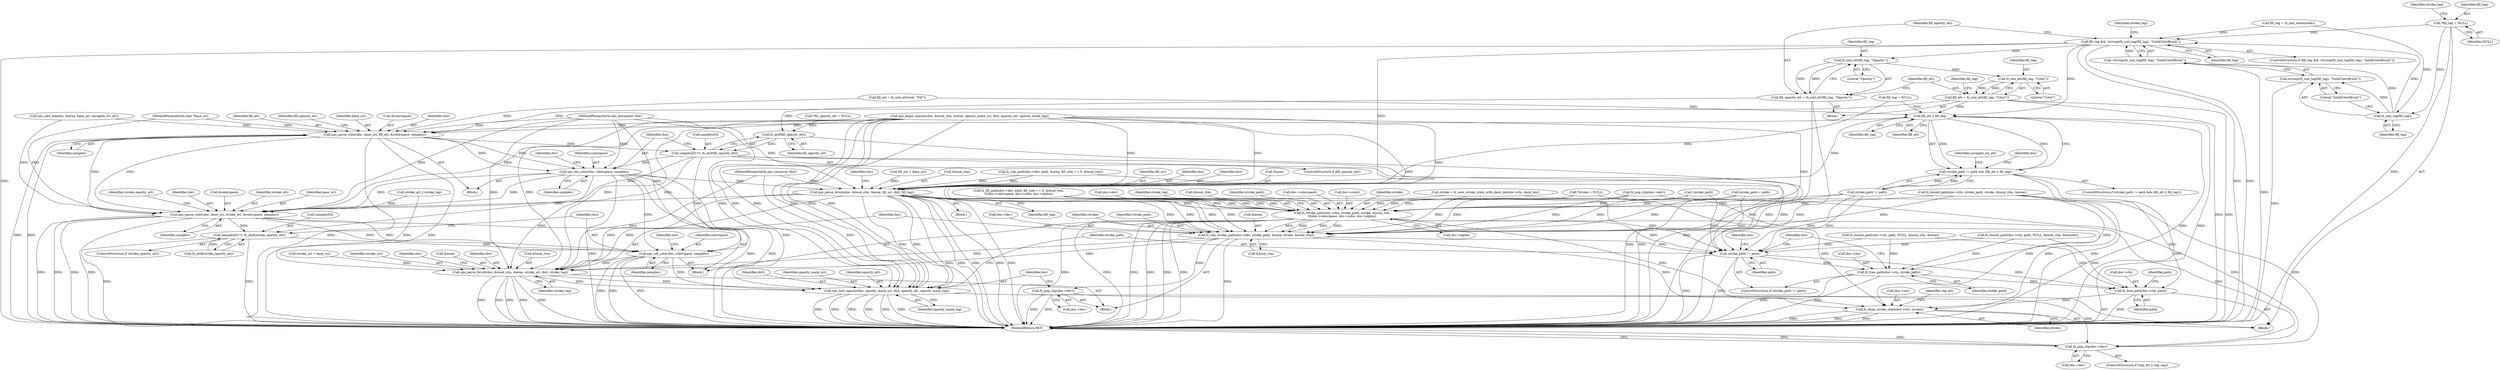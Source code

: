 digraph "0_ghostscript_60dabde18d7fe12b19da8b509bdfee9cc886aafc_3@pointer" {
"1000135" [label="(Call,*fill_tag = NULL)"];
"1000404" [label="(Call,fill_tag && !strcmp(fz_xml_tag(fill_tag), \"SolidColorBrush\"))"];
"1000414" [label="(Call,fz_xml_att(fill_tag, \"Opacity\"))"];
"1000412" [label="(Call,fill_opacity_att = fz_xml_att(fill_tag, \"Opacity\"))"];
"1000810" [label="(Call,fz_atof(fill_opacity_att))"];
"1000806" [label="(Call,samples[0] *= fz_atof(fill_opacity_att))"];
"1000812" [label="(Call,xps_set_color(doc, colorspace, samples))"];
"1000850" [label="(Call,xps_parse_brush(doc, &local_ctm, &area, fill_uri, dict, fill_tag))"];
"1000866" [label="(Call,xps_parse_color(doc, base_uri, stroke_att, &colorspace, samples))"];
"1000875" [label="(Call,samples[0] *= fz_atof(stroke_opacity_att))"];
"1000881" [label="(Call,xps_set_color(doc, colorspace, samples))"];
"1000915" [label="(Call,xps_parse_brush(doc, &local_ctm, &area, stroke_uri, dict, stroke_tag))"];
"1000928" [label="(Call,xps_end_opacity(doc, opacity_mask_uri, dict, opacity_att, opacity_mask_tag))"];
"1000885" [label="(Call,fz_stroke_path(doc->dev, stroke_path, stroke, &local_ctm,\n\t\t\tdoc->colorspace, doc->color, doc->alpha))"];
"1000905" [label="(Call,fz_clip_stroke_path(doc->dev, stroke_path, &area, stroke, &local_ctm))"];
"1000924" [label="(Call,fz_pop_clip(doc->dev))"];
"1000960" [label="(Call,fz_pop_clip(doc->dev))"];
"1000935" [label="(Call,stroke_path != path)"];
"1000938" [label="(Call,fz_free_path(doc->ctx, stroke_path))"];
"1000943" [label="(Call,fz_free_path(doc->ctx, path))"];
"1000951" [label="(Call,fz_drop_stroke_state(doc->ctx, stroke))"];
"1000419" [label="(Call,fz_xml_att(fill_tag, \"Color\"))"];
"1000417" [label="(Call,fill_att = fz_xml_att(fill_tag, \"Color\"))"];
"1000745" [label="(Call,fill_att || fill_tag)"];
"1000741" [label="(Call,stroke_path != path && (fill_att || fill_tag))"];
"1000797" [label="(Call,xps_parse_color(doc, base_uri, fill_att, &colorspace, samples))"];
"1000408" [label="(Call,fz_xml_tag(fill_tag))"];
"1000406" [label="(Call,!strcmp(fz_xml_tag(fill_tag), \"SolidColorBrush\"))"];
"1000407" [label="(Call,strcmp(fz_xml_tag(fill_tag), \"SolidColorBrush\"))"];
"1000422" [label="(Call,fill_tag = NULL)"];
"1000869" [label="(Identifier,stroke_att)"];
"1000419" [label="(Call,fz_xml_att(fill_tag, \"Color\"))"];
"1000930" [label="(Identifier,opacity_mask_uri)"];
"1000919" [label="(Call,&area)"];
"1000960" [label="(Call,fz_pop_clip(doc->dev))"];
"1000726" [label="(Call,stroke_att || stroke_tag)"];
"1000925" [label="(Call,doc->dev)"];
"1000799" [label="(Identifier,base_uri)"];
"1000868" [label="(Identifier,base_uri)"];
"1000406" [label="(Call,!strcmp(fz_xml_tag(fill_tag), \"SolidColorBrush\"))"];
"1000415" [label="(Identifier,fill_tag)"];
"1000876" [label="(Call,samples[0])"];
"1000932" [label="(Identifier,opacity_att)"];
"1000912" [label="(Identifier,stroke)"];
"1000922" [label="(Identifier,dict)"];
"1000884" [label="(Identifier,samples)"];
"1000859" [label="(Call,fz_pop_clip(doc->dev))"];
"1000747" [label="(Identifier,fill_tag)"];
"1000336" [label="(Call,fill_uri = base_uri)"];
"1000813" [label="(Identifier,doc)"];
"1000909" [label="(Identifier,stroke_path)"];
"1000893" [label="(Call,doc->colorspace)"];
"1000742" [label="(Call,stroke_path != path)"];
"1000904" [label="(Block,)"];
"1000200" [label="(Call,fill_att = fz_xml_att(root, \"Fill\"))"];
"1000949" [label="(Identifier,path)"];
"1000937" [label="(Identifier,path)"];
"1000807" [label="(Call,samples[0])"];
"1000947" [label="(Identifier,path)"];
"1000910" [label="(Call,&area)"];
"1000778" [label="(Call,xps_add_link(doc, &area, base_uri, navigate_uri_att))"];
"1000405" [label="(Identifier,fill_tag)"];
"1000896" [label="(Call,doc->color)"];
"1000944" [label="(Call,doc->ctx)"];
"1000140" [label="(Identifier,stroke_tag)"];
"1000890" [label="(Identifier,stroke)"];
"1000815" [label="(Identifier,samples)"];
"1000866" [label="(Call,xps_parse_color(doc, base_uri, stroke_att, &colorspace, samples))"];
"1000722" [label="(Call,stroke_path = path)"];
"1000934" [label="(ControlStructure,if (stroke_path != path))"];
"1000852" [label="(Call,&local_ctm)"];
"1000427" [label="(Identifier,stroke_tag)"];
"1000413" [label="(Identifier,fill_opacity_att)"];
"1000409" [label="(Identifier,fill_tag)"];
"1000886" [label="(Call,doc->dev)"];
"1000137" [label="(Identifier,NULL)"];
"1000955" [label="(Identifier,stroke)"];
"1000147" [label="(Call,*fill_opacity_att = NULL)"];
"1000838" [label="(Call,fz_clip_path(doc->dev, path, &area, fill_rule == 0, &local_ctm))"];
"1000903" [label="(Identifier,stroke_tag)"];
"1000933" [label="(Identifier,opacity_mask_tag)"];
"1000414" [label="(Call,fz_xml_att(fill_tag, \"Opacity\"))"];
"1000810" [label="(Call,fz_atof(fill_opacity_att))"];
"1000854" [label="(Call,&area)"];
"1000766" [label="(Call,fz_bound_path(doc->ctx, path, NULL, &local_ctm, &area))"];
"1000408" [label="(Call,fz_xml_tag(fill_tag))"];
"1000929" [label="(Identifier,doc)"];
"1000883" [label="(Identifier,colorspace)"];
"1000745" [label="(Call,fill_att || fill_tag)"];
"1000891" [label="(Call,&local_ctm)"];
"1000485" [label="(Call,stroke = fz_new_stroke_state_with_dash_len(doc->ctx, dash_len))"];
"1000777" [label="(Identifier,navigate_uri_att)"];
"1000861" [label="(Identifier,doc)"];
"1000416" [label="(Literal,\"Opacity\")"];
"1000942" [label="(Identifier,stroke_path)"];
"1000915" [label="(Call,xps_parse_brush(doc, &local_ctm, &area, stroke_uri, dict, stroke_tag))"];
"1000720" [label="(Call,!stroke_path)"];
"1000945" [label="(Identifier,doc)"];
"1000875" [label="(Call,samples[0] *= fz_atof(stroke_opacity_att))"];
"1000887" [label="(Identifier,doc)"];
"1000423" [label="(Identifier,fill_tag)"];
"1000906" [label="(Call,doc->dev)"];
"1000740" [label="(ControlStructure,if (stroke_path != path && (fill_att || fill_tag)))"];
"1000837" [label="(Block,)"];
"1000940" [label="(Identifier,doc)"];
"1000928" [label="(Call,xps_end_opacity(doc, opacity_mask_uri, dict, opacity_att, opacity_mask_tag))"];
"1000801" [label="(Call,&colorspace)"];
"1000421" [label="(Literal,\"Color\")"];
"1000339" [label="(Call,stroke_uri = base_uri)"];
"1000850" [label="(Call,xps_parse_brush(doc, &local_ctm, &area, fill_uri, dict, fill_tag))"];
"1000804" [label="(ControlStructure,if (fill_opacity_att))"];
"1000926" [label="(Identifier,doc)"];
"1000952" [label="(Call,doc->ctx)"];
"1000905" [label="(Call,fz_clip_stroke_path(doc->dev, stroke_path, &area, stroke, &local_ctm))"];
"1000741" [label="(Call,stroke_path != path && (fill_att || fill_tag))"];
"1000752" [label="(Identifier,doc)"];
"1000164" [label="(Call,*stroke = NULL)"];
"1000750" [label="(Call,fz_bound_path(doc->ctx, path, NULL, &local_ctm, &bounds))"];
"1000412" [label="(Call,fill_opacity_att = fz_xml_att(fill_tag, \"Opacity\"))"];
"1000865" [label="(Block,)"];
"1000818" [label="(Identifier,doc)"];
"1000784" [label="(Call,xps_begin_opacity(doc, &local_ctm, &area, opacity_mask_uri, dict, opacity_att, opacity_mask_tag))"];
"1000105" [label="(MethodParameterIn,xps_document *doc)"];
"1000899" [label="(Call,doc->alpha)"];
"1000879" [label="(Call,fz_atof(stroke_opacity_att))"];
"1000417" [label="(Call,fill_att = fz_xml_att(fill_tag, \"Color\"))"];
"1000889" [label="(Identifier,stroke_path)"];
"1000951" [label="(Call,fz_drop_stroke_state(doc->ctx, stroke))"];
"1000939" [label="(Call,doc->ctx)"];
"1000923" [label="(Identifier,stroke_tag)"];
"1000856" [label="(Identifier,fill_uri)"];
"1000816" [label="(Call,fz_fill_path(doc->dev, path, fill_rule == 0, &local_ctm,\n\t\t\tdoc->colorspace, doc->color, doc->alpha))"];
"1000798" [label="(Identifier,doc)"];
"1000924" [label="(Call,fz_pop_clip(doc->dev))"];
"1000882" [label="(Identifier,doc)"];
"1000135" [label="(Call,*fill_tag = NULL)"];
"1000814" [label="(Identifier,colorspace)"];
"1000881" [label="(Call,xps_set_color(doc, colorspace, samples))"];
"1000916" [label="(Identifier,doc)"];
"1000943" [label="(Call,fz_free_path(doc->ctx, path))"];
"1000800" [label="(Identifier,fill_att)"];
"1000885" [label="(Call,fz_stroke_path(doc->dev, stroke_path, stroke, &local_ctm,\n\t\t\tdoc->colorspace, doc->color, doc->alpha))"];
"1000312" [label="(Call,fill_tag = fz_xml_down(node))"];
"1000858" [label="(Identifier,fill_tag)"];
"1000403" [label="(ControlStructure,if (fill_tag && !strcmp(fz_xml_tag(fill_tag), \"SolidColorBrush\")))"];
"1000404" [label="(Call,fill_tag && !strcmp(fz_xml_tag(fill_tag), \"SolidColorBrush\"))"];
"1000805" [label="(Identifier,fill_opacity_att)"];
"1000730" [label="(Call,fz_bound_path(doc->ctx, stroke_path, stroke, &local_ctm, &area))"];
"1000958" [label="(Identifier,clip_att)"];
"1000796" [label="(Block,)"];
"1000806" [label="(Call,samples[0] *= fz_atof(fill_opacity_att))"];
"1000913" [label="(Call,&local_ctm)"];
"1000803" [label="(Identifier,samples)"];
"1000961" [label="(Call,doc->dev)"];
"1000873" [label="(ControlStructure,if (stroke_opacity_att))"];
"1000851" [label="(Identifier,doc)"];
"1000410" [label="(Literal,\"SolidColorBrush\")"];
"1000964" [label="(MethodReturn,RET)"];
"1000936" [label="(Identifier,stroke_path)"];
"1000872" [label="(Identifier,samples)"];
"1000107" [label="(MethodParameterIn,char *base_uri)"];
"1000917" [label="(Call,&local_ctm)"];
"1000746" [label="(Identifier,fill_att)"];
"1000418" [label="(Identifier,fill_att)"];
"1000136" [label="(Identifier,fill_tag)"];
"1000407" [label="(Call,strcmp(fz_xml_tag(fill_tag), \"SolidColorBrush\"))"];
"1000797" [label="(Call,xps_parse_color(doc, base_uri, fill_att, &colorspace, samples))"];
"1000935" [label="(Call,stroke_path != path)"];
"1000874" [label="(Identifier,stroke_opacity_att)"];
"1000931" [label="(Identifier,dict)"];
"1000857" [label="(Identifier,dict)"];
"1000867" [label="(Identifier,doc)"];
"1000108" [label="(MethodParameterIn,xps_resource *dict)"];
"1000420" [label="(Identifier,fill_tag)"];
"1000938" [label="(Call,fz_free_path(doc->ctx, stroke_path))"];
"1000870" [label="(Call,&colorspace)"];
"1000921" [label="(Identifier,stroke_uri)"];
"1000956" [label="(ControlStructure,if (clip_att || clip_tag))"];
"1000811" [label="(Identifier,fill_opacity_att)"];
"1000812" [label="(Call,xps_set_color(doc, colorspace, samples))"];
"1000411" [label="(Block,)"];
"1000110" [label="(Block,)"];
"1000135" -> "1000110"  [label="AST: "];
"1000135" -> "1000137"  [label="CFG: "];
"1000136" -> "1000135"  [label="AST: "];
"1000137" -> "1000135"  [label="AST: "];
"1000140" -> "1000135"  [label="CFG: "];
"1000135" -> "1000964"  [label="DDG: "];
"1000135" -> "1000404"  [label="DDG: "];
"1000135" -> "1000408"  [label="DDG: "];
"1000404" -> "1000403"  [label="AST: "];
"1000404" -> "1000405"  [label="CFG: "];
"1000404" -> "1000406"  [label="CFG: "];
"1000405" -> "1000404"  [label="AST: "];
"1000406" -> "1000404"  [label="AST: "];
"1000413" -> "1000404"  [label="CFG: "];
"1000427" -> "1000404"  [label="CFG: "];
"1000404" -> "1000964"  [label="DDG: "];
"1000404" -> "1000964"  [label="DDG: "];
"1000404" -> "1000964"  [label="DDG: "];
"1000408" -> "1000404"  [label="DDG: "];
"1000312" -> "1000404"  [label="DDG: "];
"1000406" -> "1000404"  [label="DDG: "];
"1000404" -> "1000414"  [label="DDG: "];
"1000404" -> "1000745"  [label="DDG: "];
"1000404" -> "1000850"  [label="DDG: "];
"1000414" -> "1000412"  [label="AST: "];
"1000414" -> "1000416"  [label="CFG: "];
"1000415" -> "1000414"  [label="AST: "];
"1000416" -> "1000414"  [label="AST: "];
"1000412" -> "1000414"  [label="CFG: "];
"1000414" -> "1000412"  [label="DDG: "];
"1000414" -> "1000412"  [label="DDG: "];
"1000414" -> "1000419"  [label="DDG: "];
"1000412" -> "1000411"  [label="AST: "];
"1000413" -> "1000412"  [label="AST: "];
"1000418" -> "1000412"  [label="CFG: "];
"1000412" -> "1000964"  [label="DDG: "];
"1000412" -> "1000964"  [label="DDG: "];
"1000412" -> "1000810"  [label="DDG: "];
"1000810" -> "1000806"  [label="AST: "];
"1000810" -> "1000811"  [label="CFG: "];
"1000811" -> "1000810"  [label="AST: "];
"1000806" -> "1000810"  [label="CFG: "];
"1000810" -> "1000964"  [label="DDG: "];
"1000810" -> "1000806"  [label="DDG: "];
"1000147" -> "1000810"  [label="DDG: "];
"1000806" -> "1000804"  [label="AST: "];
"1000807" -> "1000806"  [label="AST: "];
"1000813" -> "1000806"  [label="CFG: "];
"1000806" -> "1000964"  [label="DDG: "];
"1000806" -> "1000964"  [label="DDG: "];
"1000797" -> "1000806"  [label="DDG: "];
"1000806" -> "1000812"  [label="DDG: "];
"1000806" -> "1000866"  [label="DDG: "];
"1000806" -> "1000875"  [label="DDG: "];
"1000806" -> "1000881"  [label="DDG: "];
"1000812" -> "1000796"  [label="AST: "];
"1000812" -> "1000815"  [label="CFG: "];
"1000813" -> "1000812"  [label="AST: "];
"1000814" -> "1000812"  [label="AST: "];
"1000815" -> "1000812"  [label="AST: "];
"1000818" -> "1000812"  [label="CFG: "];
"1000812" -> "1000964"  [label="DDG: "];
"1000812" -> "1000964"  [label="DDG: "];
"1000812" -> "1000964"  [label="DDG: "];
"1000797" -> "1000812"  [label="DDG: "];
"1000797" -> "1000812"  [label="DDG: "];
"1000105" -> "1000812"  [label="DDG: "];
"1000812" -> "1000850"  [label="DDG: "];
"1000812" -> "1000866"  [label="DDG: "];
"1000812" -> "1000866"  [label="DDG: "];
"1000812" -> "1000881"  [label="DDG: "];
"1000812" -> "1000915"  [label="DDG: "];
"1000812" -> "1000928"  [label="DDG: "];
"1000850" -> "1000837"  [label="AST: "];
"1000850" -> "1000858"  [label="CFG: "];
"1000851" -> "1000850"  [label="AST: "];
"1000852" -> "1000850"  [label="AST: "];
"1000854" -> "1000850"  [label="AST: "];
"1000856" -> "1000850"  [label="AST: "];
"1000857" -> "1000850"  [label="AST: "];
"1000858" -> "1000850"  [label="AST: "];
"1000861" -> "1000850"  [label="CFG: "];
"1000850" -> "1000964"  [label="DDG: "];
"1000850" -> "1000964"  [label="DDG: "];
"1000850" -> "1000964"  [label="DDG: "];
"1000850" -> "1000964"  [label="DDG: "];
"1000850" -> "1000964"  [label="DDG: "];
"1000784" -> "1000850"  [label="DDG: "];
"1000784" -> "1000850"  [label="DDG: "];
"1000105" -> "1000850"  [label="DDG: "];
"1000838" -> "1000850"  [label="DDG: "];
"1000838" -> "1000850"  [label="DDG: "];
"1000336" -> "1000850"  [label="DDG: "];
"1000108" -> "1000850"  [label="DDG: "];
"1000745" -> "1000850"  [label="DDG: "];
"1000422" -> "1000850"  [label="DDG: "];
"1000850" -> "1000866"  [label="DDG: "];
"1000850" -> "1000885"  [label="DDG: "];
"1000850" -> "1000905"  [label="DDG: "];
"1000850" -> "1000905"  [label="DDG: "];
"1000850" -> "1000915"  [label="DDG: "];
"1000850" -> "1000915"  [label="DDG: "];
"1000850" -> "1000928"  [label="DDG: "];
"1000850" -> "1000928"  [label="DDG: "];
"1000866" -> "1000865"  [label="AST: "];
"1000866" -> "1000872"  [label="CFG: "];
"1000867" -> "1000866"  [label="AST: "];
"1000868" -> "1000866"  [label="AST: "];
"1000869" -> "1000866"  [label="AST: "];
"1000870" -> "1000866"  [label="AST: "];
"1000872" -> "1000866"  [label="AST: "];
"1000874" -> "1000866"  [label="CFG: "];
"1000866" -> "1000964"  [label="DDG: "];
"1000866" -> "1000964"  [label="DDG: "];
"1000866" -> "1000964"  [label="DDG: "];
"1000866" -> "1000964"  [label="DDG: "];
"1000784" -> "1000866"  [label="DDG: "];
"1000105" -> "1000866"  [label="DDG: "];
"1000778" -> "1000866"  [label="DDG: "];
"1000797" -> "1000866"  [label="DDG: "];
"1000797" -> "1000866"  [label="DDG: "];
"1000107" -> "1000866"  [label="DDG: "];
"1000726" -> "1000866"  [label="DDG: "];
"1000866" -> "1000875"  [label="DDG: "];
"1000866" -> "1000881"  [label="DDG: "];
"1000866" -> "1000881"  [label="DDG: "];
"1000875" -> "1000873"  [label="AST: "];
"1000875" -> "1000879"  [label="CFG: "];
"1000876" -> "1000875"  [label="AST: "];
"1000879" -> "1000875"  [label="AST: "];
"1000882" -> "1000875"  [label="CFG: "];
"1000875" -> "1000964"  [label="DDG: "];
"1000875" -> "1000964"  [label="DDG: "];
"1000879" -> "1000875"  [label="DDG: "];
"1000875" -> "1000881"  [label="DDG: "];
"1000881" -> "1000865"  [label="AST: "];
"1000881" -> "1000884"  [label="CFG: "];
"1000882" -> "1000881"  [label="AST: "];
"1000883" -> "1000881"  [label="AST: "];
"1000884" -> "1000881"  [label="AST: "];
"1000887" -> "1000881"  [label="CFG: "];
"1000881" -> "1000964"  [label="DDG: "];
"1000881" -> "1000964"  [label="DDG: "];
"1000881" -> "1000964"  [label="DDG: "];
"1000105" -> "1000881"  [label="DDG: "];
"1000881" -> "1000915"  [label="DDG: "];
"1000881" -> "1000928"  [label="DDG: "];
"1000915" -> "1000904"  [label="AST: "];
"1000915" -> "1000923"  [label="CFG: "];
"1000916" -> "1000915"  [label="AST: "];
"1000917" -> "1000915"  [label="AST: "];
"1000919" -> "1000915"  [label="AST: "];
"1000921" -> "1000915"  [label="AST: "];
"1000922" -> "1000915"  [label="AST: "];
"1000923" -> "1000915"  [label="AST: "];
"1000926" -> "1000915"  [label="CFG: "];
"1000915" -> "1000964"  [label="DDG: "];
"1000915" -> "1000964"  [label="DDG: "];
"1000915" -> "1000964"  [label="DDG: "];
"1000915" -> "1000964"  [label="DDG: "];
"1000915" -> "1000964"  [label="DDG: "];
"1000784" -> "1000915"  [label="DDG: "];
"1000784" -> "1000915"  [label="DDG: "];
"1000105" -> "1000915"  [label="DDG: "];
"1000905" -> "1000915"  [label="DDG: "];
"1000905" -> "1000915"  [label="DDG: "];
"1000339" -> "1000915"  [label="DDG: "];
"1000108" -> "1000915"  [label="DDG: "];
"1000726" -> "1000915"  [label="DDG: "];
"1000915" -> "1000928"  [label="DDG: "];
"1000915" -> "1000928"  [label="DDG: "];
"1000928" -> "1000110"  [label="AST: "];
"1000928" -> "1000933"  [label="CFG: "];
"1000929" -> "1000928"  [label="AST: "];
"1000930" -> "1000928"  [label="AST: "];
"1000931" -> "1000928"  [label="AST: "];
"1000932" -> "1000928"  [label="AST: "];
"1000933" -> "1000928"  [label="AST: "];
"1000936" -> "1000928"  [label="CFG: "];
"1000928" -> "1000964"  [label="DDG: "];
"1000928" -> "1000964"  [label="DDG: "];
"1000928" -> "1000964"  [label="DDG: "];
"1000928" -> "1000964"  [label="DDG: "];
"1000928" -> "1000964"  [label="DDG: "];
"1000928" -> "1000964"  [label="DDG: "];
"1000784" -> "1000928"  [label="DDG: "];
"1000784" -> "1000928"  [label="DDG: "];
"1000784" -> "1000928"  [label="DDG: "];
"1000784" -> "1000928"  [label="DDG: "];
"1000784" -> "1000928"  [label="DDG: "];
"1000105" -> "1000928"  [label="DDG: "];
"1000108" -> "1000928"  [label="DDG: "];
"1000885" -> "1000865"  [label="AST: "];
"1000885" -> "1000899"  [label="CFG: "];
"1000886" -> "1000885"  [label="AST: "];
"1000889" -> "1000885"  [label="AST: "];
"1000890" -> "1000885"  [label="AST: "];
"1000891" -> "1000885"  [label="AST: "];
"1000893" -> "1000885"  [label="AST: "];
"1000896" -> "1000885"  [label="AST: "];
"1000899" -> "1000885"  [label="AST: "];
"1000903" -> "1000885"  [label="CFG: "];
"1000885" -> "1000964"  [label="DDG: "];
"1000885" -> "1000964"  [label="DDG: "];
"1000885" -> "1000964"  [label="DDG: "];
"1000885" -> "1000964"  [label="DDG: "];
"1000885" -> "1000964"  [label="DDG: "];
"1000885" -> "1000964"  [label="DDG: "];
"1000816" -> "1000885"  [label="DDG: "];
"1000816" -> "1000885"  [label="DDG: "];
"1000816" -> "1000885"  [label="DDG: "];
"1000816" -> "1000885"  [label="DDG: "];
"1000816" -> "1000885"  [label="DDG: "];
"1000859" -> "1000885"  [label="DDG: "];
"1000720" -> "1000885"  [label="DDG: "];
"1000742" -> "1000885"  [label="DDG: "];
"1000722" -> "1000885"  [label="DDG: "];
"1000485" -> "1000885"  [label="DDG: "];
"1000730" -> "1000885"  [label="DDG: "];
"1000164" -> "1000885"  [label="DDG: "];
"1000784" -> "1000885"  [label="DDG: "];
"1000885" -> "1000905"  [label="DDG: "];
"1000885" -> "1000905"  [label="DDG: "];
"1000885" -> "1000905"  [label="DDG: "];
"1000885" -> "1000905"  [label="DDG: "];
"1000885" -> "1000935"  [label="DDG: "];
"1000885" -> "1000951"  [label="DDG: "];
"1000885" -> "1000960"  [label="DDG: "];
"1000905" -> "1000904"  [label="AST: "];
"1000905" -> "1000913"  [label="CFG: "];
"1000906" -> "1000905"  [label="AST: "];
"1000909" -> "1000905"  [label="AST: "];
"1000910" -> "1000905"  [label="AST: "];
"1000912" -> "1000905"  [label="AST: "];
"1000913" -> "1000905"  [label="AST: "];
"1000916" -> "1000905"  [label="CFG: "];
"1000905" -> "1000964"  [label="DDG: "];
"1000816" -> "1000905"  [label="DDG: "];
"1000816" -> "1000905"  [label="DDG: "];
"1000859" -> "1000905"  [label="DDG: "];
"1000720" -> "1000905"  [label="DDG: "];
"1000742" -> "1000905"  [label="DDG: "];
"1000722" -> "1000905"  [label="DDG: "];
"1000784" -> "1000905"  [label="DDG: "];
"1000784" -> "1000905"  [label="DDG: "];
"1000485" -> "1000905"  [label="DDG: "];
"1000730" -> "1000905"  [label="DDG: "];
"1000164" -> "1000905"  [label="DDG: "];
"1000905" -> "1000924"  [label="DDG: "];
"1000905" -> "1000935"  [label="DDG: "];
"1000905" -> "1000951"  [label="DDG: "];
"1000924" -> "1000904"  [label="AST: "];
"1000924" -> "1000925"  [label="CFG: "];
"1000925" -> "1000924"  [label="AST: "];
"1000929" -> "1000924"  [label="CFG: "];
"1000924" -> "1000964"  [label="DDG: "];
"1000924" -> "1000964"  [label="DDG: "];
"1000924" -> "1000960"  [label="DDG: "];
"1000960" -> "1000956"  [label="AST: "];
"1000960" -> "1000961"  [label="CFG: "];
"1000961" -> "1000960"  [label="AST: "];
"1000964" -> "1000960"  [label="CFG: "];
"1000960" -> "1000964"  [label="DDG: "];
"1000960" -> "1000964"  [label="DDG: "];
"1000859" -> "1000960"  [label="DDG: "];
"1000816" -> "1000960"  [label="DDG: "];
"1000935" -> "1000934"  [label="AST: "];
"1000935" -> "1000937"  [label="CFG: "];
"1000936" -> "1000935"  [label="AST: "];
"1000937" -> "1000935"  [label="AST: "];
"1000940" -> "1000935"  [label="CFG: "];
"1000945" -> "1000935"  [label="CFG: "];
"1000935" -> "1000964"  [label="DDG: "];
"1000935" -> "1000964"  [label="DDG: "];
"1000720" -> "1000935"  [label="DDG: "];
"1000742" -> "1000935"  [label="DDG: "];
"1000742" -> "1000935"  [label="DDG: "];
"1000722" -> "1000935"  [label="DDG: "];
"1000750" -> "1000935"  [label="DDG: "];
"1000816" -> "1000935"  [label="DDG: "];
"1000766" -> "1000935"  [label="DDG: "];
"1000838" -> "1000935"  [label="DDG: "];
"1000935" -> "1000938"  [label="DDG: "];
"1000935" -> "1000943"  [label="DDG: "];
"1000938" -> "1000934"  [label="AST: "];
"1000938" -> "1000942"  [label="CFG: "];
"1000939" -> "1000938"  [label="AST: "];
"1000942" -> "1000938"  [label="AST: "];
"1000945" -> "1000938"  [label="CFG: "];
"1000938" -> "1000964"  [label="DDG: "];
"1000938" -> "1000964"  [label="DDG: "];
"1000750" -> "1000938"  [label="DDG: "];
"1000766" -> "1000938"  [label="DDG: "];
"1000730" -> "1000938"  [label="DDG: "];
"1000938" -> "1000943"  [label="DDG: "];
"1000943" -> "1000110"  [label="AST: "];
"1000943" -> "1000947"  [label="CFG: "];
"1000944" -> "1000943"  [label="AST: "];
"1000947" -> "1000943"  [label="AST: "];
"1000949" -> "1000943"  [label="CFG: "];
"1000943" -> "1000964"  [label="DDG: "];
"1000750" -> "1000943"  [label="DDG: "];
"1000766" -> "1000943"  [label="DDG: "];
"1000730" -> "1000943"  [label="DDG: "];
"1000943" -> "1000951"  [label="DDG: "];
"1000951" -> "1000110"  [label="AST: "];
"1000951" -> "1000955"  [label="CFG: "];
"1000952" -> "1000951"  [label="AST: "];
"1000955" -> "1000951"  [label="AST: "];
"1000958" -> "1000951"  [label="CFG: "];
"1000951" -> "1000964"  [label="DDG: "];
"1000951" -> "1000964"  [label="DDG: "];
"1000951" -> "1000964"  [label="DDG: "];
"1000485" -> "1000951"  [label="DDG: "];
"1000730" -> "1000951"  [label="DDG: "];
"1000164" -> "1000951"  [label="DDG: "];
"1000419" -> "1000417"  [label="AST: "];
"1000419" -> "1000421"  [label="CFG: "];
"1000420" -> "1000419"  [label="AST: "];
"1000421" -> "1000419"  [label="AST: "];
"1000417" -> "1000419"  [label="CFG: "];
"1000419" -> "1000417"  [label="DDG: "];
"1000419" -> "1000417"  [label="DDG: "];
"1000417" -> "1000411"  [label="AST: "];
"1000418" -> "1000417"  [label="AST: "];
"1000423" -> "1000417"  [label="CFG: "];
"1000417" -> "1000964"  [label="DDG: "];
"1000417" -> "1000964"  [label="DDG: "];
"1000417" -> "1000745"  [label="DDG: "];
"1000417" -> "1000797"  [label="DDG: "];
"1000745" -> "1000741"  [label="AST: "];
"1000745" -> "1000746"  [label="CFG: "];
"1000745" -> "1000747"  [label="CFG: "];
"1000746" -> "1000745"  [label="AST: "];
"1000747" -> "1000745"  [label="AST: "];
"1000741" -> "1000745"  [label="CFG: "];
"1000745" -> "1000964"  [label="DDG: "];
"1000745" -> "1000964"  [label="DDG: "];
"1000745" -> "1000741"  [label="DDG: "];
"1000745" -> "1000741"  [label="DDG: "];
"1000200" -> "1000745"  [label="DDG: "];
"1000422" -> "1000745"  [label="DDG: "];
"1000745" -> "1000797"  [label="DDG: "];
"1000741" -> "1000740"  [label="AST: "];
"1000741" -> "1000742"  [label="CFG: "];
"1000742" -> "1000741"  [label="AST: "];
"1000752" -> "1000741"  [label="CFG: "];
"1000777" -> "1000741"  [label="CFG: "];
"1000741" -> "1000964"  [label="DDG: "];
"1000741" -> "1000964"  [label="DDG: "];
"1000742" -> "1000741"  [label="DDG: "];
"1000742" -> "1000741"  [label="DDG: "];
"1000797" -> "1000796"  [label="AST: "];
"1000797" -> "1000803"  [label="CFG: "];
"1000798" -> "1000797"  [label="AST: "];
"1000799" -> "1000797"  [label="AST: "];
"1000800" -> "1000797"  [label="AST: "];
"1000801" -> "1000797"  [label="AST: "];
"1000803" -> "1000797"  [label="AST: "];
"1000805" -> "1000797"  [label="CFG: "];
"1000797" -> "1000964"  [label="DDG: "];
"1000797" -> "1000964"  [label="DDG: "];
"1000797" -> "1000964"  [label="DDG: "];
"1000797" -> "1000964"  [label="DDG: "];
"1000784" -> "1000797"  [label="DDG: "];
"1000105" -> "1000797"  [label="DDG: "];
"1000778" -> "1000797"  [label="DDG: "];
"1000107" -> "1000797"  [label="DDG: "];
"1000200" -> "1000797"  [label="DDG: "];
"1000408" -> "1000407"  [label="AST: "];
"1000408" -> "1000409"  [label="CFG: "];
"1000409" -> "1000408"  [label="AST: "];
"1000410" -> "1000408"  [label="CFG: "];
"1000408" -> "1000406"  [label="DDG: "];
"1000408" -> "1000407"  [label="DDG: "];
"1000312" -> "1000408"  [label="DDG: "];
"1000406" -> "1000407"  [label="CFG: "];
"1000407" -> "1000406"  [label="AST: "];
"1000406" -> "1000964"  [label="DDG: "];
"1000407" -> "1000410"  [label="CFG: "];
"1000410" -> "1000407"  [label="AST: "];
"1000407" -> "1000964"  [label="DDG: "];
}
